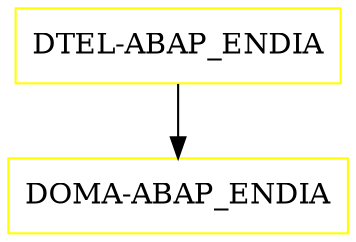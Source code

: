 digraph G {
  "DTEL-ABAP_ENDIA" [shape=box,color=yellow];
  "DOMA-ABAP_ENDIA" [shape=box,color=yellow,URL="./DOMA_ABAP_ENDIA.html"];
  "DTEL-ABAP_ENDIA" -> "DOMA-ABAP_ENDIA";
}
